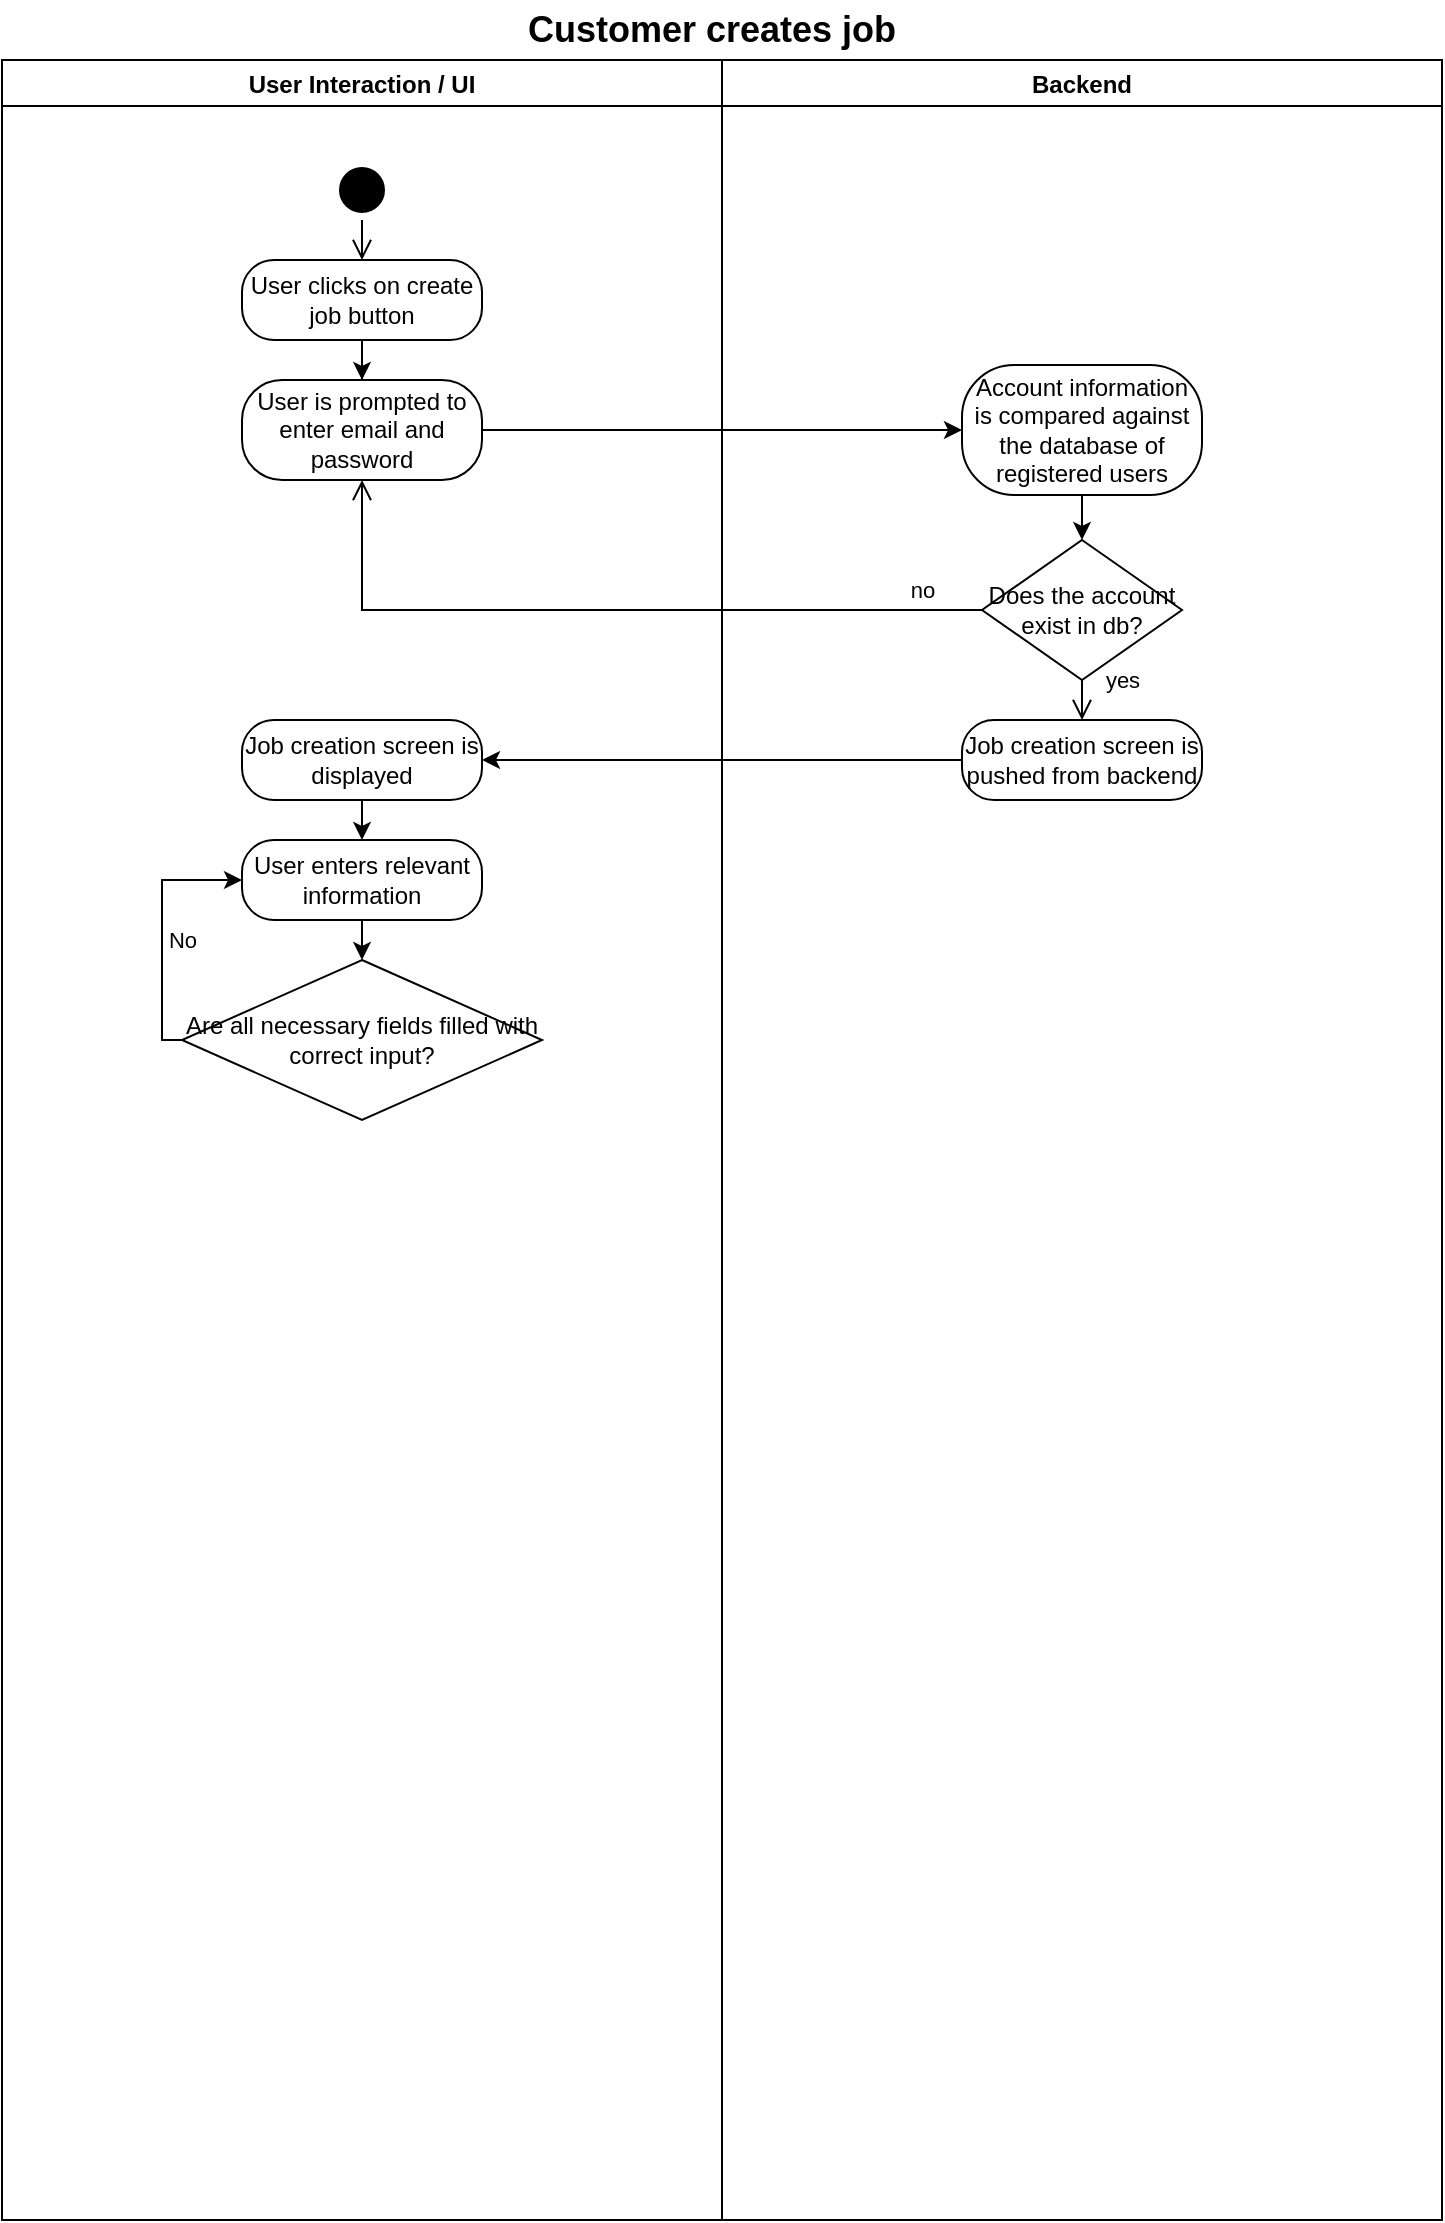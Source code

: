 <mxfile version="16.5.3" type="github">
  <diagram name="Page-1" id="0783ab3e-0a74-02c8-0abd-f7b4e66b4bec">
    <mxGraphModel dx="1070" dy="126" grid="1" gridSize="10" guides="1" tooltips="1" connect="1" arrows="1" fold="1" page="0" pageScale="1" pageWidth="850" pageHeight="1100" background="none" math="0" shadow="0">
      <root>
        <mxCell id="0" />
        <mxCell id="1" parent="0" />
        <mxCell id="0KOJprr270ZSuoiYRPMb-9" value="User Interaction / UI" style="swimlane;" vertex="1" parent="1">
          <mxGeometry x="60" y="500" width="360" height="1080" as="geometry" />
        </mxCell>
        <mxCell id="0KOJprr270ZSuoiYRPMb-12" value="" style="ellipse;html=1;shape=startState;fillColor=#000000;" vertex="1" parent="0KOJprr270ZSuoiYRPMb-9">
          <mxGeometry x="165" y="50" width="30" height="30" as="geometry" />
        </mxCell>
        <mxCell id="0KOJprr270ZSuoiYRPMb-13" value="" style="edgeStyle=orthogonalEdgeStyle;html=1;verticalAlign=bottom;endArrow=open;endSize=8;rounded=0;entryX=0.5;entryY=0;entryDx=0;entryDy=0;" edge="1" source="0KOJprr270ZSuoiYRPMb-12" parent="0KOJprr270ZSuoiYRPMb-9" target="0KOJprr270ZSuoiYRPMb-14">
          <mxGeometry relative="1" as="geometry">
            <mxPoint x="200" y="120" as="targetPoint" />
          </mxGeometry>
        </mxCell>
        <mxCell id="0KOJprr270ZSuoiYRPMb-17" value="" style="edgeStyle=orthogonalEdgeStyle;rounded=0;orthogonalLoop=1;jettySize=auto;html=1;" edge="1" parent="0KOJprr270ZSuoiYRPMb-9" source="0KOJprr270ZSuoiYRPMb-14" target="0KOJprr270ZSuoiYRPMb-16">
          <mxGeometry relative="1" as="geometry" />
        </mxCell>
        <mxCell id="0KOJprr270ZSuoiYRPMb-14" value="User clicks on create job button" style="rounded=1;whiteSpace=wrap;html=1;arcSize=40;" vertex="1" parent="0KOJprr270ZSuoiYRPMb-9">
          <mxGeometry x="120" y="100" width="120" height="40" as="geometry" />
        </mxCell>
        <mxCell id="0KOJprr270ZSuoiYRPMb-16" value="User is prompted to enter email and password" style="rounded=1;whiteSpace=wrap;html=1;arcSize=40;" vertex="1" parent="0KOJprr270ZSuoiYRPMb-9">
          <mxGeometry x="120" y="160" width="120" height="50" as="geometry" />
        </mxCell>
        <mxCell id="0KOJprr270ZSuoiYRPMb-37" style="edgeStyle=orthogonalEdgeStyle;rounded=0;orthogonalLoop=1;jettySize=auto;html=1;exitX=0.5;exitY=1;exitDx=0;exitDy=0;entryX=0.5;entryY=0;entryDx=0;entryDy=0;" edge="1" parent="0KOJprr270ZSuoiYRPMb-9" source="0KOJprr270ZSuoiYRPMb-30" target="0KOJprr270ZSuoiYRPMb-35">
          <mxGeometry relative="1" as="geometry" />
        </mxCell>
        <mxCell id="0KOJprr270ZSuoiYRPMb-30" value="Job creation screen is displayed" style="rounded=1;whiteSpace=wrap;html=1;arcSize=40;" vertex="1" parent="0KOJprr270ZSuoiYRPMb-9">
          <mxGeometry x="120" y="330" width="120" height="40" as="geometry" />
        </mxCell>
        <mxCell id="0KOJprr270ZSuoiYRPMb-41" style="edgeStyle=orthogonalEdgeStyle;rounded=0;orthogonalLoop=1;jettySize=auto;html=1;exitX=0.5;exitY=1;exitDx=0;exitDy=0;entryX=0.5;entryY=0;entryDx=0;entryDy=0;" edge="1" parent="0KOJprr270ZSuoiYRPMb-9" source="0KOJprr270ZSuoiYRPMb-35" target="0KOJprr270ZSuoiYRPMb-38">
          <mxGeometry relative="1" as="geometry" />
        </mxCell>
        <mxCell id="0KOJprr270ZSuoiYRPMb-35" value="User enters relevant information" style="rounded=1;whiteSpace=wrap;html=1;arcSize=40;" vertex="1" parent="0KOJprr270ZSuoiYRPMb-9">
          <mxGeometry x="120" y="390" width="120" height="40" as="geometry" />
        </mxCell>
        <mxCell id="0KOJprr270ZSuoiYRPMb-42" value="No" style="edgeStyle=orthogonalEdgeStyle;rounded=0;orthogonalLoop=1;jettySize=auto;html=1;exitX=0;exitY=0.5;exitDx=0;exitDy=0;entryX=0;entryY=0.5;entryDx=0;entryDy=0;" edge="1" parent="0KOJprr270ZSuoiYRPMb-9" source="0KOJprr270ZSuoiYRPMb-38" target="0KOJprr270ZSuoiYRPMb-35">
          <mxGeometry x="-0.067" y="-10" relative="1" as="geometry">
            <Array as="points">
              <mxPoint x="80" y="490" />
              <mxPoint x="80" y="410" />
            </Array>
            <mxPoint as="offset" />
          </mxGeometry>
        </mxCell>
        <mxCell id="0KOJprr270ZSuoiYRPMb-38" value="Are all necessary fields filled with correct input?" style="rhombus;whiteSpace=wrap;html=1;" vertex="1" parent="0KOJprr270ZSuoiYRPMb-9">
          <mxGeometry x="90" y="450" width="180" height="80" as="geometry" />
        </mxCell>
        <mxCell id="0KOJprr270ZSuoiYRPMb-10" value="Backend" style="swimlane;" vertex="1" parent="1">
          <mxGeometry x="420" y="500" width="360" height="1080" as="geometry" />
        </mxCell>
        <mxCell id="0KOJprr270ZSuoiYRPMb-26" style="edgeStyle=orthogonalEdgeStyle;rounded=0;orthogonalLoop=1;jettySize=auto;html=1;exitX=0.5;exitY=1;exitDx=0;exitDy=0;entryX=0.5;entryY=0;entryDx=0;entryDy=0;" edge="1" parent="0KOJprr270ZSuoiYRPMb-10" source="0KOJprr270ZSuoiYRPMb-18" target="0KOJprr270ZSuoiYRPMb-20">
          <mxGeometry relative="1" as="geometry" />
        </mxCell>
        <mxCell id="0KOJprr270ZSuoiYRPMb-18" value="Account information is compared against the database of registered users" style="whiteSpace=wrap;html=1;rounded=1;arcSize=40;" vertex="1" parent="0KOJprr270ZSuoiYRPMb-10">
          <mxGeometry x="120" y="152.5" width="120" height="65" as="geometry" />
        </mxCell>
        <mxCell id="0KOJprr270ZSuoiYRPMb-20" value="Does the account exist in db?" style="rhombus;whiteSpace=wrap;html=1;" vertex="1" parent="0KOJprr270ZSuoiYRPMb-10">
          <mxGeometry x="130" y="240" width="100" height="70" as="geometry" />
        </mxCell>
        <mxCell id="0KOJprr270ZSuoiYRPMb-32" value="Job creation screen is pushed from backend" style="rounded=1;whiteSpace=wrap;html=1;arcSize=40;" vertex="1" parent="0KOJprr270ZSuoiYRPMb-10">
          <mxGeometry x="120" y="330" width="120" height="40" as="geometry" />
        </mxCell>
        <mxCell id="0KOJprr270ZSuoiYRPMb-22" value="yes" style="edgeStyle=orthogonalEdgeStyle;html=1;align=center;verticalAlign=middle;endArrow=open;endSize=8;rounded=0;exitX=0.5;exitY=1;exitDx=0;exitDy=0;entryX=0.5;entryY=0;entryDx=0;entryDy=0;" edge="1" source="0KOJprr270ZSuoiYRPMb-20" parent="0KOJprr270ZSuoiYRPMb-10" target="0KOJprr270ZSuoiYRPMb-32">
          <mxGeometry x="-1" y="20" relative="1" as="geometry">
            <mxPoint x="70" y="280" as="targetPoint" />
            <mxPoint as="offset" />
          </mxGeometry>
        </mxCell>
        <mxCell id="0KOJprr270ZSuoiYRPMb-19" value="" style="edgeStyle=orthogonalEdgeStyle;rounded=0;orthogonalLoop=1;jettySize=auto;html=1;" edge="1" parent="1" source="0KOJprr270ZSuoiYRPMb-16" target="0KOJprr270ZSuoiYRPMb-18">
          <mxGeometry relative="1" as="geometry" />
        </mxCell>
        <mxCell id="0KOJprr270ZSuoiYRPMb-34" style="edgeStyle=orthogonalEdgeStyle;rounded=0;orthogonalLoop=1;jettySize=auto;html=1;exitX=0;exitY=0.5;exitDx=0;exitDy=0;entryX=1;entryY=0.5;entryDx=0;entryDy=0;" edge="1" parent="1" source="0KOJprr270ZSuoiYRPMb-32" target="0KOJprr270ZSuoiYRPMb-30">
          <mxGeometry relative="1" as="geometry" />
        </mxCell>
        <mxCell id="0KOJprr270ZSuoiYRPMb-21" value="no" style="edgeStyle=orthogonalEdgeStyle;html=1;align=center;verticalAlign=middle;endArrow=open;endSize=8;rounded=0;exitX=0;exitY=0.5;exitDx=0;exitDy=0;entryX=0.5;entryY=1;entryDx=0;entryDy=0;" edge="1" source="0KOJprr270ZSuoiYRPMb-20" parent="1" target="0KOJprr270ZSuoiYRPMb-16">
          <mxGeometry x="-0.838" y="-10" relative="1" as="geometry">
            <mxPoint x="290" y="770" as="targetPoint" />
            <mxPoint x="530" y="800" as="sourcePoint" />
            <mxPoint as="offset" />
          </mxGeometry>
        </mxCell>
        <mxCell id="0KOJprr270ZSuoiYRPMb-43" value="&lt;b&gt;&lt;font style=&quot;font-size: 18px&quot;&gt;Customer creates job&lt;/font&gt;&lt;/b&gt;" style="text;html=1;strokeColor=none;fillColor=none;align=center;verticalAlign=middle;whiteSpace=wrap;rounded=0;" vertex="1" parent="1">
          <mxGeometry x="270" y="470" width="290" height="30" as="geometry" />
        </mxCell>
      </root>
    </mxGraphModel>
  </diagram>
</mxfile>
